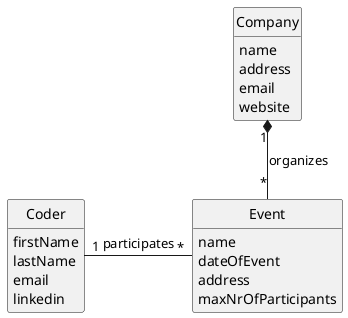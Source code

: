 @startuml
'hide members
hide methods
hide circle
skinparam monochrome true
skinparam shadowing false
class Coder
class Company
class Event

Company "1" *-- "*" Event : organizes
Coder "1" - "*" Event : participates

class Coder{
    firstName
    lastName
    email
    linkedin
}

class Company{
    name
    address
    email
    website
}

class Event{
    name
    dateOfEvent
    address
    maxNrOfParticipants
}

@enduml